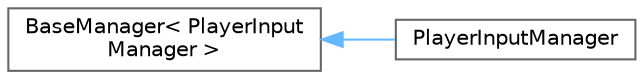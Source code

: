 digraph "クラス階層図"
{
 // LATEX_PDF_SIZE
  bgcolor="transparent";
  edge [fontname=Helvetica,fontsize=10,labelfontname=Helvetica,labelfontsize=10];
  node [fontname=Helvetica,fontsize=10,shape=box,height=0.2,width=0.4];
  rankdir="LR";
  Node0 [id="Node000000",label="BaseManager\< PlayerInput\lManager \>",height=0.2,width=0.4,color="grey40", fillcolor="white", style="filled",URL="$class_base_manager.html",tooltip=" "];
  Node0 -> Node1 [id="edge76_Node000000_Node000001",dir="back",color="steelblue1",style="solid",tooltip=" "];
  Node1 [id="Node000001",label="PlayerInputManager",height=0.2,width=0.4,color="grey40", fillcolor="white", style="filled",URL="$class_player_input_manager.html",tooltip=" "];
}
